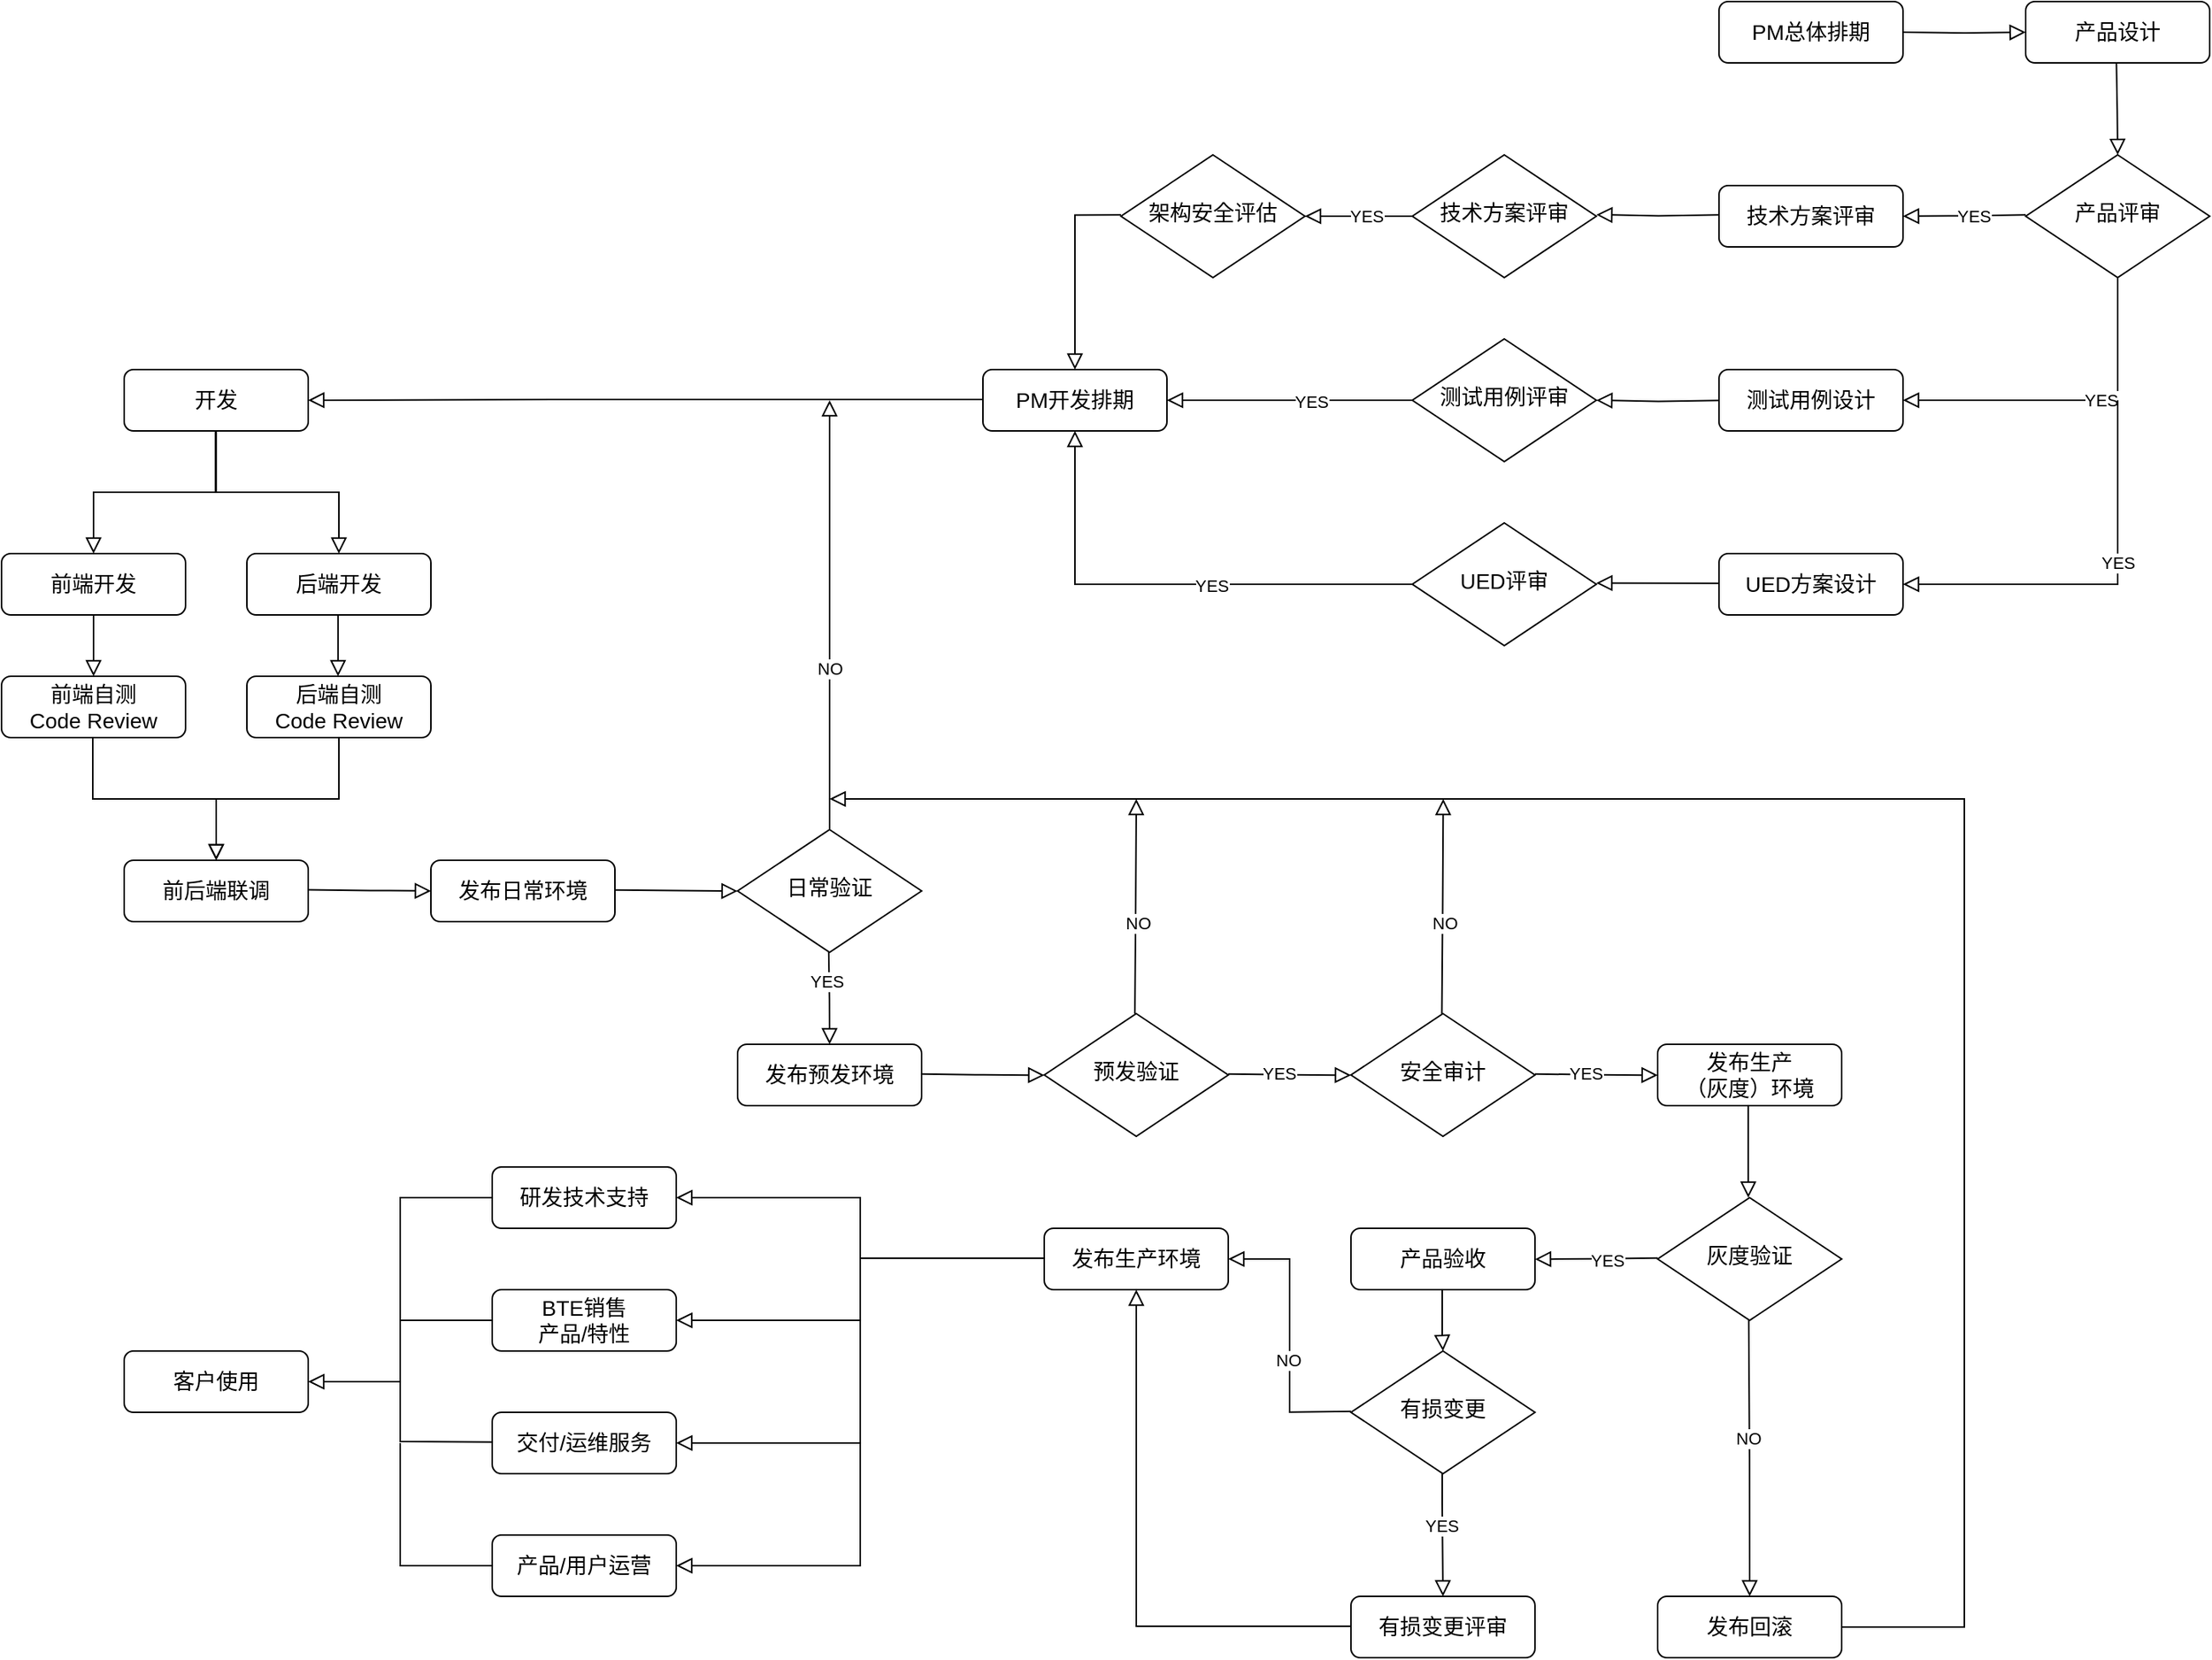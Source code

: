 <mxfile version="24.7.4">
  <diagram id="C5RBs43oDa-KdzZeNtuy" name="Page-1">
    <mxGraphModel dx="940" dy="1894" grid="1" gridSize="10" guides="1" tooltips="1" connect="1" arrows="1" fold="1" page="1" pageScale="1" pageWidth="827" pageHeight="1169" math="0" shadow="0">
      <root>
        <mxCell id="WIyWlLk6GJQsqaUBKTNV-0" />
        <mxCell id="WIyWlLk6GJQsqaUBKTNV-1" parent="WIyWlLk6GJQsqaUBKTNV-0" />
        <mxCell id="WIyWlLk6GJQsqaUBKTNV-2" value="" style="rounded=0;html=1;jettySize=auto;orthogonalLoop=1;fontSize=14;endArrow=block;endFill=0;endSize=8;strokeWidth=1;shadow=0;labelBackgroundColor=none;edgeStyle=orthogonalEdgeStyle;entryX=0.5;entryY=0;entryDx=0;entryDy=0;" parent="WIyWlLk6GJQsqaUBKTNV-1" target="WIyWlLk6GJQsqaUBKTNV-7" edge="1">
          <mxGeometry relative="1" as="geometry">
            <mxPoint x="219.5" y="120" as="sourcePoint" />
            <mxPoint x="219.5" y="360" as="targetPoint" />
            <Array as="points">
              <mxPoint x="220" y="160" />
              <mxPoint x="140" y="160" />
            </Array>
          </mxGeometry>
        </mxCell>
        <mxCell id="WIyWlLk6GJQsqaUBKTNV-3" value="开发" style="rounded=1;whiteSpace=wrap;html=1;fontSize=14;glass=0;strokeWidth=1;shadow=0;" parent="WIyWlLk6GJQsqaUBKTNV-1" vertex="1">
          <mxGeometry x="160" y="80" width="120" height="40" as="geometry" />
        </mxCell>
        <mxCell id="WIyWlLk6GJQsqaUBKTNV-7" value="前端开发" style="rounded=1;whiteSpace=wrap;html=1;fontSize=14;glass=0;strokeWidth=1;shadow=0;" parent="WIyWlLk6GJQsqaUBKTNV-1" vertex="1">
          <mxGeometry x="80" y="200" width="120" height="40" as="geometry" />
        </mxCell>
        <mxCell id="kwudyZQQZOgnckO1dB40-0" value="后端开发" style="rounded=1;whiteSpace=wrap;html=1;fontSize=14;glass=0;strokeWidth=1;shadow=0;" vertex="1" parent="WIyWlLk6GJQsqaUBKTNV-1">
          <mxGeometry x="240" y="200" width="120" height="40" as="geometry" />
        </mxCell>
        <mxCell id="kwudyZQQZOgnckO1dB40-2" value="" style="rounded=0;html=1;jettySize=auto;orthogonalLoop=1;fontSize=14;endArrow=block;endFill=0;endSize=8;strokeWidth=1;shadow=0;labelBackgroundColor=none;edgeStyle=orthogonalEdgeStyle;entryX=0.5;entryY=0;entryDx=0;entryDy=0;exitX=0.5;exitY=1;exitDx=0;exitDy=0;" edge="1" parent="WIyWlLk6GJQsqaUBKTNV-1" source="WIyWlLk6GJQsqaUBKTNV-3">
          <mxGeometry relative="1" as="geometry">
            <mxPoint x="379.5" y="120" as="sourcePoint" />
            <mxPoint x="300" y="200" as="targetPoint" />
            <Array as="points">
              <mxPoint x="220" y="160" />
              <mxPoint x="300" y="160" />
            </Array>
          </mxGeometry>
        </mxCell>
        <mxCell id="kwudyZQQZOgnckO1dB40-3" value="前端自测&lt;div&gt;Code Review&lt;/div&gt;" style="rounded=1;whiteSpace=wrap;html=1;fontSize=14;glass=0;strokeWidth=1;shadow=0;" vertex="1" parent="WIyWlLk6GJQsqaUBKTNV-1">
          <mxGeometry x="80" y="280" width="120" height="40" as="geometry" />
        </mxCell>
        <mxCell id="kwudyZQQZOgnckO1dB40-4" value="后端自测&lt;div&gt;Code Review&lt;/div&gt;" style="rounded=1;whiteSpace=wrap;html=1;fontSize=14;glass=0;strokeWidth=1;shadow=0;" vertex="1" parent="WIyWlLk6GJQsqaUBKTNV-1">
          <mxGeometry x="240" y="280" width="120" height="40" as="geometry" />
        </mxCell>
        <mxCell id="kwudyZQQZOgnckO1dB40-7" value="" style="edgeStyle=orthogonalEdgeStyle;rounded=0;html=1;jettySize=auto;orthogonalLoop=1;fontSize=14;endArrow=block;endFill=0;endSize=8;strokeWidth=1;shadow=0;labelBackgroundColor=none;entryX=0.5;entryY=0;entryDx=0;entryDy=0;" edge="1" parent="WIyWlLk6GJQsqaUBKTNV-1" target="kwudyZQQZOgnckO1dB40-3">
          <mxGeometry y="10" relative="1" as="geometry">
            <mxPoint as="offset" />
            <mxPoint x="140" y="240" as="sourcePoint" />
            <mxPoint x="190" y="240" as="targetPoint" />
            <Array as="points">
              <mxPoint x="140" y="240" />
            </Array>
          </mxGeometry>
        </mxCell>
        <mxCell id="kwudyZQQZOgnckO1dB40-8" value="" style="edgeStyle=orthogonalEdgeStyle;rounded=0;html=1;jettySize=auto;orthogonalLoop=1;fontSize=14;endArrow=block;endFill=0;endSize=8;strokeWidth=1;shadow=0;labelBackgroundColor=none;entryX=0.5;entryY=0;entryDx=0;entryDy=0;" edge="1" parent="WIyWlLk6GJQsqaUBKTNV-1">
          <mxGeometry y="10" relative="1" as="geometry">
            <mxPoint as="offset" />
            <mxPoint x="299.44" y="240" as="sourcePoint" />
            <mxPoint x="299.44" y="280" as="targetPoint" />
            <Array as="points">
              <mxPoint x="299.44" y="240" />
            </Array>
          </mxGeometry>
        </mxCell>
        <mxCell id="kwudyZQQZOgnckO1dB40-9" value="前后端联调" style="rounded=1;whiteSpace=wrap;html=1;fontSize=14;glass=0;strokeWidth=1;shadow=0;" vertex="1" parent="WIyWlLk6GJQsqaUBKTNV-1">
          <mxGeometry x="160" y="400" width="120" height="40" as="geometry" />
        </mxCell>
        <mxCell id="kwudyZQQZOgnckO1dB40-10" value="" style="rounded=0;html=1;jettySize=auto;orthogonalLoop=1;fontSize=14;endArrow=block;endFill=0;endSize=8;strokeWidth=1;shadow=0;labelBackgroundColor=none;edgeStyle=orthogonalEdgeStyle;" edge="1" parent="WIyWlLk6GJQsqaUBKTNV-1">
          <mxGeometry relative="1" as="geometry">
            <mxPoint x="139.5" y="320" as="sourcePoint" />
            <mxPoint x="220" y="400" as="targetPoint" />
            <Array as="points">
              <mxPoint x="140" y="360" />
              <mxPoint x="220" y="360" />
              <mxPoint x="220" y="400" />
            </Array>
          </mxGeometry>
        </mxCell>
        <mxCell id="kwudyZQQZOgnckO1dB40-11" value="" style="rounded=0;html=1;jettySize=auto;orthogonalLoop=1;fontSize=14;endArrow=block;endFill=0;endSize=8;strokeWidth=1;shadow=0;labelBackgroundColor=none;edgeStyle=orthogonalEdgeStyle;entryX=0.5;entryY=0;entryDx=0;entryDy=0;" edge="1" parent="WIyWlLk6GJQsqaUBKTNV-1" target="kwudyZQQZOgnckO1dB40-9">
          <mxGeometry relative="1" as="geometry">
            <mxPoint x="300" y="320" as="sourcePoint" />
            <mxPoint x="380.5" y="400" as="targetPoint" />
            <Array as="points">
              <mxPoint x="300" y="360" />
              <mxPoint x="220" y="360" />
            </Array>
          </mxGeometry>
        </mxCell>
        <mxCell id="kwudyZQQZOgnckO1dB40-12" value="发布日常环境" style="rounded=1;whiteSpace=wrap;html=1;fontSize=14;glass=0;strokeWidth=1;shadow=0;" vertex="1" parent="WIyWlLk6GJQsqaUBKTNV-1">
          <mxGeometry x="360" y="400" width="120" height="40" as="geometry" />
        </mxCell>
        <mxCell id="kwudyZQQZOgnckO1dB40-29" value="" style="edgeStyle=orthogonalEdgeStyle;rounded=0;html=1;jettySize=auto;orthogonalLoop=1;fontSize=14;endArrow=block;endFill=0;endSize=8;strokeWidth=1;shadow=0;labelBackgroundColor=none;entryX=0;entryY=0.5;entryDx=0;entryDy=0;" edge="1" parent="WIyWlLk6GJQsqaUBKTNV-1" target="kwudyZQQZOgnckO1dB40-12">
          <mxGeometry y="10" relative="1" as="geometry">
            <mxPoint as="offset" />
            <mxPoint x="280" y="419.23" as="sourcePoint" />
            <mxPoint x="330" y="419.23" as="targetPoint" />
          </mxGeometry>
        </mxCell>
        <mxCell id="kwudyZQQZOgnckO1dB40-30" value="日常验证" style="rhombus;whiteSpace=wrap;html=1;shadow=0;fontFamily=Helvetica;fontSize=14;align=center;strokeWidth=1;spacing=6;spacingTop=-4;" vertex="1" parent="WIyWlLk6GJQsqaUBKTNV-1">
          <mxGeometry x="560" y="380" width="120" height="80" as="geometry" />
        </mxCell>
        <mxCell id="kwudyZQQZOgnckO1dB40-31" value="" style="edgeStyle=orthogonalEdgeStyle;rounded=0;html=1;jettySize=auto;orthogonalLoop=1;fontSize=14;endArrow=block;endFill=0;endSize=8;strokeWidth=1;shadow=0;labelBackgroundColor=none;entryX=0;entryY=0.5;entryDx=0;entryDy=0;" edge="1" parent="WIyWlLk6GJQsqaUBKTNV-1">
          <mxGeometry y="10" relative="1" as="geometry">
            <mxPoint as="offset" />
            <mxPoint x="480" y="419.34" as="sourcePoint" />
            <mxPoint x="560" y="420.11" as="targetPoint" />
          </mxGeometry>
        </mxCell>
        <mxCell id="kwudyZQQZOgnckO1dB40-32" style="edgeStyle=orthogonalEdgeStyle;rounded=0;orthogonalLoop=1;jettySize=auto;html=1;exitX=0.5;exitY=1;exitDx=0;exitDy=0;" edge="1" parent="WIyWlLk6GJQsqaUBKTNV-1" source="kwudyZQQZOgnckO1dB40-30" target="kwudyZQQZOgnckO1dB40-30">
          <mxGeometry relative="1" as="geometry" />
        </mxCell>
        <mxCell id="kwudyZQQZOgnckO1dB40-33" value="发布预发环境" style="rounded=1;whiteSpace=wrap;html=1;fontSize=14;glass=0;strokeWidth=1;shadow=0;" vertex="1" parent="WIyWlLk6GJQsqaUBKTNV-1">
          <mxGeometry x="560" y="520" width="120" height="40" as="geometry" />
        </mxCell>
        <mxCell id="kwudyZQQZOgnckO1dB40-36" value="" style="edgeStyle=orthogonalEdgeStyle;rounded=0;html=1;jettySize=auto;orthogonalLoop=1;fontSize=14;endArrow=block;endFill=0;endSize=8;strokeWidth=1;shadow=0;labelBackgroundColor=none;entryX=0.5;entryY=0;entryDx=0;entryDy=0;" edge="1" parent="WIyWlLk6GJQsqaUBKTNV-1" target="kwudyZQQZOgnckO1dB40-33">
          <mxGeometry y="10" relative="1" as="geometry">
            <mxPoint as="offset" />
            <mxPoint x="619.44" y="460" as="sourcePoint" />
            <mxPoint x="619.44" y="500" as="targetPoint" />
            <Array as="points" />
          </mxGeometry>
        </mxCell>
        <mxCell id="kwudyZQQZOgnckO1dB40-38" value="YES" style="edgeLabel;html=1;align=center;verticalAlign=middle;resizable=0;points=[];" vertex="1" connectable="0" parent="kwudyZQQZOgnckO1dB40-36">
          <mxGeometry x="-0.38" y="-2" relative="1" as="geometry">
            <mxPoint as="offset" />
          </mxGeometry>
        </mxCell>
        <mxCell id="kwudyZQQZOgnckO1dB40-39" value="预发验证" style="rhombus;whiteSpace=wrap;html=1;shadow=0;fontFamily=Helvetica;fontSize=14;align=center;strokeWidth=1;spacing=6;spacingTop=-4;" vertex="1" parent="WIyWlLk6GJQsqaUBKTNV-1">
          <mxGeometry x="760" y="500" width="120" height="80" as="geometry" />
        </mxCell>
        <mxCell id="kwudyZQQZOgnckO1dB40-40" value="" style="edgeStyle=orthogonalEdgeStyle;rounded=0;html=1;jettySize=auto;orthogonalLoop=1;fontSize=14;endArrow=block;endFill=0;endSize=8;strokeWidth=1;shadow=0;labelBackgroundColor=none;entryX=0;entryY=0.5;entryDx=0;entryDy=0;" edge="1" parent="WIyWlLk6GJQsqaUBKTNV-1">
          <mxGeometry y="10" relative="1" as="geometry">
            <mxPoint as="offset" />
            <mxPoint x="680" y="539.39" as="sourcePoint" />
            <mxPoint x="760" y="540.16" as="targetPoint" />
          </mxGeometry>
        </mxCell>
        <mxCell id="kwudyZQQZOgnckO1dB40-41" value="安全审计" style="rhombus;whiteSpace=wrap;html=1;shadow=0;fontFamily=Helvetica;fontSize=14;align=center;strokeWidth=1;spacing=6;spacingTop=-4;" vertex="1" parent="WIyWlLk6GJQsqaUBKTNV-1">
          <mxGeometry x="960" y="500" width="120" height="80" as="geometry" />
        </mxCell>
        <mxCell id="kwudyZQQZOgnckO1dB40-42" value="" style="edgeStyle=orthogonalEdgeStyle;rounded=0;html=1;jettySize=auto;orthogonalLoop=1;fontSize=14;endArrow=block;endFill=0;endSize=8;strokeWidth=1;shadow=0;labelBackgroundColor=none;entryX=0;entryY=0.5;entryDx=0;entryDy=0;" edge="1" parent="WIyWlLk6GJQsqaUBKTNV-1">
          <mxGeometry y="10" relative="1" as="geometry">
            <mxPoint as="offset" />
            <mxPoint x="880" y="539.39" as="sourcePoint" />
            <mxPoint x="960" y="540.16" as="targetPoint" />
          </mxGeometry>
        </mxCell>
        <mxCell id="kwudyZQQZOgnckO1dB40-43" value="YES" style="edgeLabel;html=1;align=center;verticalAlign=middle;resizable=0;points=[];" vertex="1" connectable="0" parent="kwudyZQQZOgnckO1dB40-42">
          <mxGeometry x="-0.178" y="1" relative="1" as="geometry">
            <mxPoint as="offset" />
          </mxGeometry>
        </mxCell>
        <mxCell id="kwudyZQQZOgnckO1dB40-44" value="发布生产&lt;div&gt;（灰度）环境&lt;/div&gt;" style="rounded=1;whiteSpace=wrap;html=1;fontSize=14;glass=0;strokeWidth=1;shadow=0;" vertex="1" parent="WIyWlLk6GJQsqaUBKTNV-1">
          <mxGeometry x="1160" y="520" width="120" height="40" as="geometry" />
        </mxCell>
        <mxCell id="kwudyZQQZOgnckO1dB40-45" value="" style="edgeStyle=orthogonalEdgeStyle;rounded=0;html=1;jettySize=auto;orthogonalLoop=1;fontSize=14;endArrow=block;endFill=0;endSize=8;strokeWidth=1;shadow=0;labelBackgroundColor=none;entryX=0;entryY=0.5;entryDx=0;entryDy=0;" edge="1" parent="WIyWlLk6GJQsqaUBKTNV-1">
          <mxGeometry y="10" relative="1" as="geometry">
            <mxPoint as="offset" />
            <mxPoint x="1080" y="539.36" as="sourcePoint" />
            <mxPoint x="1160" y="540.13" as="targetPoint" />
          </mxGeometry>
        </mxCell>
        <mxCell id="kwudyZQQZOgnckO1dB40-46" value="YES" style="edgeLabel;html=1;align=center;verticalAlign=middle;resizable=0;points=[];" vertex="1" connectable="0" parent="kwudyZQQZOgnckO1dB40-45">
          <mxGeometry x="-0.178" y="1" relative="1" as="geometry">
            <mxPoint as="offset" />
          </mxGeometry>
        </mxCell>
        <mxCell id="kwudyZQQZOgnckO1dB40-47" value="灰度验证" style="rhombus;whiteSpace=wrap;html=1;shadow=0;fontFamily=Helvetica;fontSize=14;align=center;strokeWidth=1;spacing=6;spacingTop=-4;" vertex="1" parent="WIyWlLk6GJQsqaUBKTNV-1">
          <mxGeometry x="1160" y="620" width="120" height="80" as="geometry" />
        </mxCell>
        <mxCell id="kwudyZQQZOgnckO1dB40-48" value="" style="edgeStyle=orthogonalEdgeStyle;rounded=0;html=1;jettySize=auto;orthogonalLoop=1;fontSize=14;endArrow=block;endFill=0;endSize=8;strokeWidth=1;shadow=0;labelBackgroundColor=none;entryX=0.5;entryY=0;entryDx=0;entryDy=0;" edge="1" parent="WIyWlLk6GJQsqaUBKTNV-1" target="kwudyZQQZOgnckO1dB40-47">
          <mxGeometry y="10" relative="1" as="geometry">
            <mxPoint as="offset" />
            <mxPoint x="1219.09" y="560" as="sourcePoint" />
            <mxPoint x="1219" y="600" as="targetPoint" />
            <Array as="points">
              <mxPoint x="1219" y="620" />
            </Array>
          </mxGeometry>
        </mxCell>
        <mxCell id="kwudyZQQZOgnckO1dB40-49" value="" style="edgeStyle=orthogonalEdgeStyle;rounded=0;html=1;jettySize=auto;orthogonalLoop=1;fontSize=14;endArrow=block;endFill=0;endSize=8;strokeWidth=1;shadow=0;labelBackgroundColor=none;" edge="1" parent="WIyWlLk6GJQsqaUBKTNV-1">
          <mxGeometry y="10" relative="1" as="geometry">
            <mxPoint as="offset" />
            <mxPoint x="1160" y="659.38" as="sourcePoint" />
            <mxPoint x="1080" y="660.14" as="targetPoint" />
          </mxGeometry>
        </mxCell>
        <mxCell id="kwudyZQQZOgnckO1dB40-50" value="YES" style="edgeLabel;html=1;align=center;verticalAlign=middle;resizable=0;points=[];" vertex="1" connectable="0" parent="kwudyZQQZOgnckO1dB40-49">
          <mxGeometry x="-0.178" y="1" relative="1" as="geometry">
            <mxPoint as="offset" />
          </mxGeometry>
        </mxCell>
        <mxCell id="kwudyZQQZOgnckO1dB40-51" value="产品验收" style="rounded=1;whiteSpace=wrap;html=1;fontSize=14;glass=0;strokeWidth=1;shadow=0;" vertex="1" parent="WIyWlLk6GJQsqaUBKTNV-1">
          <mxGeometry x="960" y="640" width="120" height="40" as="geometry" />
        </mxCell>
        <mxCell id="kwudyZQQZOgnckO1dB40-52" value="有损变更" style="rhombus;whiteSpace=wrap;html=1;shadow=0;fontFamily=Helvetica;fontSize=14;align=center;strokeWidth=1;spacing=6;spacingTop=-4;" vertex="1" parent="WIyWlLk6GJQsqaUBKTNV-1">
          <mxGeometry x="960" y="720" width="120" height="80" as="geometry" />
        </mxCell>
        <mxCell id="kwudyZQQZOgnckO1dB40-53" value="" style="edgeStyle=orthogonalEdgeStyle;rounded=0;html=1;jettySize=auto;orthogonalLoop=1;fontSize=14;endArrow=block;endFill=0;endSize=8;strokeWidth=1;shadow=0;labelBackgroundColor=none;" edge="1" parent="WIyWlLk6GJQsqaUBKTNV-1">
          <mxGeometry y="10" relative="1" as="geometry">
            <mxPoint as="offset" />
            <mxPoint x="1019.52" y="680" as="sourcePoint" />
            <mxPoint x="1020" y="720" as="targetPoint" />
            <Array as="points">
              <mxPoint x="1019.43" y="710" />
            </Array>
          </mxGeometry>
        </mxCell>
        <mxCell id="kwudyZQQZOgnckO1dB40-54" value="" style="edgeStyle=orthogonalEdgeStyle;rounded=0;html=1;jettySize=auto;orthogonalLoop=1;fontSize=14;endArrow=block;endFill=0;endSize=8;strokeWidth=1;shadow=0;labelBackgroundColor=none;" edge="1" parent="WIyWlLk6GJQsqaUBKTNV-1">
          <mxGeometry y="10" relative="1" as="geometry">
            <mxPoint as="offset" />
            <mxPoint x="1019.52" y="800" as="sourcePoint" />
            <mxPoint x="1020" y="880" as="targetPoint" />
            <Array as="points">
              <mxPoint x="1020" y="820" />
            </Array>
          </mxGeometry>
        </mxCell>
        <mxCell id="kwudyZQQZOgnckO1dB40-55" value="YES" style="edgeLabel;html=1;align=center;verticalAlign=middle;resizable=0;points=[];" vertex="1" connectable="0" parent="kwudyZQQZOgnckO1dB40-54">
          <mxGeometry x="-0.152" y="-1" relative="1" as="geometry">
            <mxPoint as="offset" />
          </mxGeometry>
        </mxCell>
        <mxCell id="kwudyZQQZOgnckO1dB40-56" value="有损变更评审" style="rounded=1;whiteSpace=wrap;html=1;fontSize=14;glass=0;strokeWidth=1;shadow=0;" vertex="1" parent="WIyWlLk6GJQsqaUBKTNV-1">
          <mxGeometry x="960" y="880" width="120" height="40" as="geometry" />
        </mxCell>
        <mxCell id="kwudyZQQZOgnckO1dB40-57" value="发布生产环境" style="rounded=1;whiteSpace=wrap;html=1;fontSize=14;glass=0;strokeWidth=1;shadow=0;" vertex="1" parent="WIyWlLk6GJQsqaUBKTNV-1">
          <mxGeometry x="760" y="640" width="120" height="40" as="geometry" />
        </mxCell>
        <mxCell id="kwudyZQQZOgnckO1dB40-58" value="" style="edgeStyle=orthogonalEdgeStyle;rounded=0;html=1;jettySize=auto;orthogonalLoop=1;fontSize=14;endArrow=block;endFill=0;endSize=8;strokeWidth=1;shadow=0;labelBackgroundColor=none;entryX=1;entryY=0.5;entryDx=0;entryDy=0;" edge="1" parent="WIyWlLk6GJQsqaUBKTNV-1" target="kwudyZQQZOgnckO1dB40-57">
          <mxGeometry y="10" relative="1" as="geometry">
            <mxPoint as="offset" />
            <mxPoint x="960" y="759.4" as="sourcePoint" />
            <mxPoint x="880" y="760.16" as="targetPoint" />
          </mxGeometry>
        </mxCell>
        <mxCell id="kwudyZQQZOgnckO1dB40-59" value="NO" style="edgeLabel;html=1;align=center;verticalAlign=middle;resizable=0;points=[];" vertex="1" connectable="0" parent="kwudyZQQZOgnckO1dB40-58">
          <mxGeometry x="-0.178" y="1" relative="1" as="geometry">
            <mxPoint as="offset" />
          </mxGeometry>
        </mxCell>
        <mxCell id="kwudyZQQZOgnckO1dB40-61" value="" style="edgeStyle=orthogonalEdgeStyle;rounded=0;html=1;jettySize=auto;orthogonalLoop=1;fontSize=14;endArrow=block;endFill=0;endSize=8;strokeWidth=1;shadow=0;labelBackgroundColor=none;entryX=0.5;entryY=1;entryDx=0;entryDy=0;" edge="1" parent="WIyWlLk6GJQsqaUBKTNV-1" target="kwudyZQQZOgnckO1dB40-57">
          <mxGeometry y="10" relative="1" as="geometry">
            <mxPoint as="offset" />
            <mxPoint x="960" y="899.52" as="sourcePoint" />
            <mxPoint x="910" y="899.52" as="targetPoint" />
            <Array as="points">
              <mxPoint x="820" y="900" />
            </Array>
          </mxGeometry>
        </mxCell>
        <mxCell id="kwudyZQQZOgnckO1dB40-63" value="研发技术支持" style="rounded=1;whiteSpace=wrap;html=1;fontSize=14;glass=0;strokeWidth=1;shadow=0;" vertex="1" parent="WIyWlLk6GJQsqaUBKTNV-1">
          <mxGeometry x="400" y="600" width="120" height="40" as="geometry" />
        </mxCell>
        <mxCell id="kwudyZQQZOgnckO1dB40-64" value="BTE销售&lt;div&gt;产品/特性&lt;/div&gt;" style="rounded=1;whiteSpace=wrap;html=1;fontSize=14;glass=0;strokeWidth=1;shadow=0;" vertex="1" parent="WIyWlLk6GJQsqaUBKTNV-1">
          <mxGeometry x="400" y="680" width="120" height="40" as="geometry" />
        </mxCell>
        <mxCell id="kwudyZQQZOgnckO1dB40-65" value="交付/运维服务" style="rounded=1;whiteSpace=wrap;html=1;fontSize=14;glass=0;strokeWidth=1;shadow=0;" vertex="1" parent="WIyWlLk6GJQsqaUBKTNV-1">
          <mxGeometry x="400" y="760" width="120" height="40" as="geometry" />
        </mxCell>
        <mxCell id="kwudyZQQZOgnckO1dB40-66" value="产品/用户运营" style="rounded=1;whiteSpace=wrap;html=1;fontSize=14;glass=0;strokeWidth=1;shadow=0;" vertex="1" parent="WIyWlLk6GJQsqaUBKTNV-1">
          <mxGeometry x="400" y="840" width="120" height="40" as="geometry" />
        </mxCell>
        <mxCell id="kwudyZQQZOgnckO1dB40-67" value="" style="edgeStyle=orthogonalEdgeStyle;rounded=0;html=1;jettySize=auto;orthogonalLoop=1;fontSize=14;endArrow=block;endFill=0;endSize=8;strokeWidth=1;shadow=0;labelBackgroundColor=none;entryX=1;entryY=0.5;entryDx=0;entryDy=0;" edge="1" parent="WIyWlLk6GJQsqaUBKTNV-1" target="kwudyZQQZOgnckO1dB40-63">
          <mxGeometry y="10" relative="1" as="geometry">
            <mxPoint as="offset" />
            <mxPoint x="760" y="659.52" as="sourcePoint" />
            <mxPoint x="620" y="440" as="targetPoint" />
            <Array as="points">
              <mxPoint x="640" y="660" />
              <mxPoint x="640" y="620" />
            </Array>
          </mxGeometry>
        </mxCell>
        <mxCell id="kwudyZQQZOgnckO1dB40-68" value="" style="edgeStyle=orthogonalEdgeStyle;rounded=0;html=1;jettySize=auto;orthogonalLoop=1;fontSize=14;endArrow=block;endFill=0;endSize=8;strokeWidth=1;shadow=0;labelBackgroundColor=none;" edge="1" parent="WIyWlLk6GJQsqaUBKTNV-1">
          <mxGeometry y="10" relative="1" as="geometry">
            <mxPoint as="offset" />
            <mxPoint x="640" y="660" as="sourcePoint" />
            <mxPoint x="520" y="700" as="targetPoint" />
            <Array as="points">
              <mxPoint x="640" y="660" />
              <mxPoint x="640" y="700" />
            </Array>
          </mxGeometry>
        </mxCell>
        <mxCell id="kwudyZQQZOgnckO1dB40-71" value="" style="edgeStyle=orthogonalEdgeStyle;rounded=0;html=1;jettySize=auto;orthogonalLoop=1;fontSize=14;endArrow=block;endFill=0;endSize=8;strokeWidth=1;shadow=0;labelBackgroundColor=none;" edge="1" parent="WIyWlLk6GJQsqaUBKTNV-1">
          <mxGeometry y="10" relative="1" as="geometry">
            <mxPoint as="offset" />
            <mxPoint x="640" y="700" as="sourcePoint" />
            <mxPoint x="520" y="780" as="targetPoint" />
            <Array as="points">
              <mxPoint x="640" y="700" />
              <mxPoint x="640" y="780" />
            </Array>
          </mxGeometry>
        </mxCell>
        <mxCell id="kwudyZQQZOgnckO1dB40-72" value="" style="edgeStyle=orthogonalEdgeStyle;rounded=0;html=1;jettySize=auto;orthogonalLoop=1;fontSize=14;endArrow=block;endFill=0;endSize=8;strokeWidth=1;shadow=0;labelBackgroundColor=none;" edge="1" parent="WIyWlLk6GJQsqaUBKTNV-1">
          <mxGeometry y="10" relative="1" as="geometry">
            <mxPoint as="offset" />
            <mxPoint x="640" y="780" as="sourcePoint" />
            <mxPoint x="520" y="860" as="targetPoint" />
            <Array as="points">
              <mxPoint x="640" y="780" />
              <mxPoint x="640" y="860" />
            </Array>
          </mxGeometry>
        </mxCell>
        <mxCell id="kwudyZQQZOgnckO1dB40-73" value="客户使用" style="rounded=1;whiteSpace=wrap;html=1;fontSize=14;glass=0;strokeWidth=1;shadow=0;" vertex="1" parent="WIyWlLk6GJQsqaUBKTNV-1">
          <mxGeometry x="160" y="720" width="120" height="40" as="geometry" />
        </mxCell>
        <mxCell id="kwudyZQQZOgnckO1dB40-75" value="" style="edgeStyle=orthogonalEdgeStyle;rounded=0;html=1;jettySize=auto;orthogonalLoop=1;fontSize=14;endArrow=block;endFill=0;endSize=8;strokeWidth=1;shadow=0;labelBackgroundColor=none;entryX=1;entryY=0.5;entryDx=0;entryDy=0;" edge="1" parent="WIyWlLk6GJQsqaUBKTNV-1" target="kwudyZQQZOgnckO1dB40-73">
          <mxGeometry y="10" relative="1" as="geometry">
            <mxPoint as="offset" />
            <mxPoint x="400" y="619.99" as="sourcePoint" />
            <mxPoint x="330" y="740" as="targetPoint" />
            <Array as="points">
              <mxPoint x="340" y="620" />
              <mxPoint x="340" y="740" />
            </Array>
          </mxGeometry>
        </mxCell>
        <mxCell id="kwudyZQQZOgnckO1dB40-76" value="" style="endArrow=none;html=1;rounded=0;exitX=0;exitY=0.5;exitDx=0;exitDy=0;" edge="1" parent="WIyWlLk6GJQsqaUBKTNV-1" source="kwudyZQQZOgnckO1dB40-64">
          <mxGeometry width="50" height="50" relative="1" as="geometry">
            <mxPoint x="410" y="820" as="sourcePoint" />
            <mxPoint x="340" y="700" as="targetPoint" />
          </mxGeometry>
        </mxCell>
        <mxCell id="kwudyZQQZOgnckO1dB40-77" value="" style="endArrow=none;html=1;rounded=0;exitX=0;exitY=0.5;exitDx=0;exitDy=0;" edge="1" parent="WIyWlLk6GJQsqaUBKTNV-1">
          <mxGeometry width="50" height="50" relative="1" as="geometry">
            <mxPoint x="400" y="779.38" as="sourcePoint" />
            <mxPoint x="340" y="740" as="targetPoint" />
            <Array as="points">
              <mxPoint x="340" y="779" />
            </Array>
          </mxGeometry>
        </mxCell>
        <mxCell id="kwudyZQQZOgnckO1dB40-78" value="" style="endArrow=none;html=1;rounded=0;exitX=0;exitY=0.5;exitDx=0;exitDy=0;" edge="1" parent="WIyWlLk6GJQsqaUBKTNV-1" source="kwudyZQQZOgnckO1dB40-66">
          <mxGeometry width="50" height="50" relative="1" as="geometry">
            <mxPoint x="400" y="819.38" as="sourcePoint" />
            <mxPoint x="340" y="780" as="targetPoint" />
            <Array as="points">
              <mxPoint x="340" y="860" />
              <mxPoint x="340" y="840" />
              <mxPoint x="340" y="819" />
            </Array>
          </mxGeometry>
        </mxCell>
        <mxCell id="kwudyZQQZOgnckO1dB40-79" value="发布回滚" style="rounded=1;whiteSpace=wrap;html=1;fontSize=14;glass=0;strokeWidth=1;shadow=0;" vertex="1" parent="WIyWlLk6GJQsqaUBKTNV-1">
          <mxGeometry x="1160" y="880" width="120" height="40" as="geometry" />
        </mxCell>
        <mxCell id="kwudyZQQZOgnckO1dB40-80" value="" style="edgeStyle=orthogonalEdgeStyle;rounded=0;html=1;jettySize=auto;orthogonalLoop=1;fontSize=14;endArrow=block;endFill=0;endSize=8;strokeWidth=1;shadow=0;labelBackgroundColor=none;entryX=0.5;entryY=0;entryDx=0;entryDy=0;" edge="1" parent="WIyWlLk6GJQsqaUBKTNV-1" target="kwudyZQQZOgnckO1dB40-79">
          <mxGeometry y="10" relative="1" as="geometry">
            <mxPoint as="offset" />
            <mxPoint x="1219.4" y="700" as="sourcePoint" />
            <mxPoint x="1219.88" y="780" as="targetPoint" />
            <Array as="points" />
          </mxGeometry>
        </mxCell>
        <mxCell id="kwudyZQQZOgnckO1dB40-81" value="NO" style="edgeLabel;html=1;align=center;verticalAlign=middle;resizable=0;points=[];" vertex="1" connectable="0" parent="kwudyZQQZOgnckO1dB40-80">
          <mxGeometry x="-0.152" y="-1" relative="1" as="geometry">
            <mxPoint as="offset" />
          </mxGeometry>
        </mxCell>
        <mxCell id="kwudyZQQZOgnckO1dB40-82" value="PM开发排期" style="rounded=1;whiteSpace=wrap;html=1;fontSize=14;glass=0;strokeWidth=1;shadow=0;" vertex="1" parent="WIyWlLk6GJQsqaUBKTNV-1">
          <mxGeometry x="720" y="80" width="120" height="40" as="geometry" />
        </mxCell>
        <mxCell id="kwudyZQQZOgnckO1dB40-83" value="" style="edgeStyle=orthogonalEdgeStyle;rounded=0;html=1;jettySize=auto;orthogonalLoop=1;fontSize=14;endArrow=block;endFill=0;endSize=8;strokeWidth=1;shadow=0;labelBackgroundColor=none;entryX=1;entryY=0.5;entryDx=0;entryDy=0;" edge="1" parent="WIyWlLk6GJQsqaUBKTNV-1" target="WIyWlLk6GJQsqaUBKTNV-3">
          <mxGeometry y="10" relative="1" as="geometry">
            <mxPoint as="offset" />
            <mxPoint x="720" y="99.52" as="sourcePoint" />
            <mxPoint x="480" y="60" as="targetPoint" />
            <Array as="points">
              <mxPoint x="440" y="100" />
              <mxPoint x="440" y="100" />
            </Array>
          </mxGeometry>
        </mxCell>
        <mxCell id="kwudyZQQZOgnckO1dB40-84" value="" style="edgeStyle=orthogonalEdgeStyle;rounded=0;html=1;jettySize=auto;orthogonalLoop=1;fontSize=14;endArrow=block;endFill=0;endSize=8;strokeWidth=1;shadow=0;labelBackgroundColor=none;" edge="1" parent="WIyWlLk6GJQsqaUBKTNV-1">
          <mxGeometry y="10" relative="1" as="geometry">
            <mxPoint as="offset" />
            <mxPoint x="620" y="380" as="sourcePoint" />
            <mxPoint x="620" y="100" as="targetPoint" />
          </mxGeometry>
        </mxCell>
        <mxCell id="kwudyZQQZOgnckO1dB40-85" value="NO" style="edgeLabel;html=1;align=center;verticalAlign=middle;resizable=0;points=[];" vertex="1" connectable="0" parent="kwudyZQQZOgnckO1dB40-84">
          <mxGeometry x="-0.244" relative="1" as="geometry">
            <mxPoint y="1" as="offset" />
          </mxGeometry>
        </mxCell>
        <mxCell id="kwudyZQQZOgnckO1dB40-87" value="" style="edgeStyle=orthogonalEdgeStyle;rounded=0;html=1;jettySize=auto;orthogonalLoop=1;fontSize=14;endArrow=block;endFill=0;endSize=8;strokeWidth=1;shadow=0;labelBackgroundColor=none;" edge="1" parent="WIyWlLk6GJQsqaUBKTNV-1">
          <mxGeometry y="10" relative="1" as="geometry">
            <mxPoint as="offset" />
            <mxPoint x="1280" y="900" as="sourcePoint" />
            <mxPoint x="620" y="360" as="targetPoint" />
            <Array as="points">
              <mxPoint x="1360" y="900" />
              <mxPoint x="1360" y="360" />
              <mxPoint x="1090" y="360" />
            </Array>
          </mxGeometry>
        </mxCell>
        <mxCell id="kwudyZQQZOgnckO1dB40-89" value="" style="edgeStyle=orthogonalEdgeStyle;rounded=0;html=1;jettySize=auto;orthogonalLoop=1;fontSize=14;endArrow=block;endFill=0;endSize=8;strokeWidth=1;shadow=0;labelBackgroundColor=none;" edge="1" parent="WIyWlLk6GJQsqaUBKTNV-1">
          <mxGeometry y="10" relative="1" as="geometry">
            <mxPoint as="offset" />
            <mxPoint x="819.09" y="500" as="sourcePoint" />
            <mxPoint x="820" y="360" as="targetPoint" />
            <Array as="points" />
          </mxGeometry>
        </mxCell>
        <mxCell id="kwudyZQQZOgnckO1dB40-90" value="NO" style="edgeLabel;html=1;align=center;verticalAlign=middle;resizable=0;points=[];" vertex="1" connectable="0" parent="kwudyZQQZOgnckO1dB40-89">
          <mxGeometry x="-0.152" y="-1" relative="1" as="geometry">
            <mxPoint as="offset" />
          </mxGeometry>
        </mxCell>
        <mxCell id="kwudyZQQZOgnckO1dB40-91" value="" style="edgeStyle=orthogonalEdgeStyle;rounded=0;html=1;jettySize=auto;orthogonalLoop=1;fontSize=14;endArrow=block;endFill=0;endSize=8;strokeWidth=1;shadow=0;labelBackgroundColor=none;" edge="1" parent="WIyWlLk6GJQsqaUBKTNV-1">
          <mxGeometry y="10" relative="1" as="geometry">
            <mxPoint as="offset" />
            <mxPoint x="1019.27" y="500" as="sourcePoint" />
            <mxPoint x="1020.18" y="360" as="targetPoint" />
            <Array as="points" />
          </mxGeometry>
        </mxCell>
        <mxCell id="kwudyZQQZOgnckO1dB40-92" value="NO" style="edgeLabel;html=1;align=center;verticalAlign=middle;resizable=0;points=[];" vertex="1" connectable="0" parent="kwudyZQQZOgnckO1dB40-91">
          <mxGeometry x="-0.152" y="-1" relative="1" as="geometry">
            <mxPoint as="offset" />
          </mxGeometry>
        </mxCell>
        <mxCell id="kwudyZQQZOgnckO1dB40-95" value="测试用例评审" style="rhombus;whiteSpace=wrap;html=1;shadow=0;fontFamily=Helvetica;fontSize=14;align=center;strokeWidth=1;spacing=6;spacingTop=-4;" vertex="1" parent="WIyWlLk6GJQsqaUBKTNV-1">
          <mxGeometry x="1000" y="60" width="120" height="80" as="geometry" />
        </mxCell>
        <mxCell id="kwudyZQQZOgnckO1dB40-96" value="UED评审" style="rhombus;whiteSpace=wrap;html=1;shadow=0;fontFamily=Helvetica;fontSize=14;align=center;strokeWidth=1;spacing=6;spacingTop=-4;" vertex="1" parent="WIyWlLk6GJQsqaUBKTNV-1">
          <mxGeometry x="1000" y="180" width="120" height="80" as="geometry" />
        </mxCell>
        <mxCell id="kwudyZQQZOgnckO1dB40-97" value="技术方案评审" style="rhombus;whiteSpace=wrap;html=1;shadow=0;fontFamily=Helvetica;fontSize=14;align=center;strokeWidth=1;spacing=6;spacingTop=-4;" vertex="1" parent="WIyWlLk6GJQsqaUBKTNV-1">
          <mxGeometry x="1000" y="-60" width="120" height="80" as="geometry" />
        </mxCell>
        <mxCell id="kwudyZQQZOgnckO1dB40-98" value="" style="edgeStyle=orthogonalEdgeStyle;rounded=0;html=1;jettySize=auto;orthogonalLoop=1;fontSize=14;endArrow=block;endFill=0;endSize=8;strokeWidth=1;shadow=0;labelBackgroundColor=none;entryX=1;entryY=0.5;entryDx=0;entryDy=0;exitX=0;exitY=0.5;exitDx=0;exitDy=0;" edge="1" parent="WIyWlLk6GJQsqaUBKTNV-1" source="kwudyZQQZOgnckO1dB40-95" target="kwudyZQQZOgnckO1dB40-82">
          <mxGeometry y="10" relative="1" as="geometry">
            <mxPoint as="offset" />
            <mxPoint x="960" y="99.09" as="sourcePoint" />
            <mxPoint x="880" y="99.85" as="targetPoint" />
          </mxGeometry>
        </mxCell>
        <mxCell id="kwudyZQQZOgnckO1dB40-99" value="YES" style="edgeLabel;html=1;align=center;verticalAlign=middle;resizable=0;points=[];" vertex="1" connectable="0" parent="kwudyZQQZOgnckO1dB40-98">
          <mxGeometry x="-0.178" y="1" relative="1" as="geometry">
            <mxPoint as="offset" />
          </mxGeometry>
        </mxCell>
        <mxCell id="kwudyZQQZOgnckO1dB40-100" value="" style="edgeStyle=orthogonalEdgeStyle;rounded=0;html=1;jettySize=auto;orthogonalLoop=1;fontSize=14;endArrow=block;endFill=0;endSize=8;strokeWidth=1;shadow=0;labelBackgroundColor=none;entryX=0.5;entryY=1;entryDx=0;entryDy=0;exitX=0;exitY=0.5;exitDx=0;exitDy=0;" edge="1" parent="WIyWlLk6GJQsqaUBKTNV-1" source="kwudyZQQZOgnckO1dB40-96" target="kwudyZQQZOgnckO1dB40-82">
          <mxGeometry y="10" relative="1" as="geometry">
            <mxPoint as="offset" />
            <mxPoint x="960" y="219.09" as="sourcePoint" />
            <mxPoint x="840" y="220" as="targetPoint" />
          </mxGeometry>
        </mxCell>
        <mxCell id="kwudyZQQZOgnckO1dB40-101" value="YES" style="edgeLabel;html=1;align=center;verticalAlign=middle;resizable=0;points=[];" vertex="1" connectable="0" parent="kwudyZQQZOgnckO1dB40-100">
          <mxGeometry x="-0.178" y="1" relative="1" as="geometry">
            <mxPoint as="offset" />
          </mxGeometry>
        </mxCell>
        <mxCell id="kwudyZQQZOgnckO1dB40-102" value="架构安全评估" style="rhombus;whiteSpace=wrap;html=1;shadow=0;fontFamily=Helvetica;fontSize=14;align=center;strokeWidth=1;spacing=6;spacingTop=-4;" vertex="1" parent="WIyWlLk6GJQsqaUBKTNV-1">
          <mxGeometry x="810" y="-60" width="120" height="80" as="geometry" />
        </mxCell>
        <mxCell id="kwudyZQQZOgnckO1dB40-103" value="" style="edgeStyle=orthogonalEdgeStyle;rounded=0;html=1;jettySize=auto;orthogonalLoop=1;fontSize=14;endArrow=block;endFill=0;endSize=8;strokeWidth=1;shadow=0;labelBackgroundColor=none;exitX=0;exitY=0.5;exitDx=0;exitDy=0;" edge="1" parent="WIyWlLk6GJQsqaUBKTNV-1" source="kwudyZQQZOgnckO1dB40-97">
          <mxGeometry y="10" relative="1" as="geometry">
            <mxPoint as="offset" />
            <mxPoint x="960" y="-20.91" as="sourcePoint" />
            <mxPoint x="930" y="-20" as="targetPoint" />
          </mxGeometry>
        </mxCell>
        <mxCell id="kwudyZQQZOgnckO1dB40-104" value="YES" style="edgeLabel;html=1;align=center;verticalAlign=middle;resizable=0;points=[];" vertex="1" connectable="0" parent="kwudyZQQZOgnckO1dB40-103">
          <mxGeometry x="-0.178" y="1" relative="1" as="geometry">
            <mxPoint x="-1" y="-1" as="offset" />
          </mxGeometry>
        </mxCell>
        <mxCell id="kwudyZQQZOgnckO1dB40-105" value="" style="edgeStyle=orthogonalEdgeStyle;rounded=0;html=1;jettySize=auto;orthogonalLoop=1;fontSize=14;endArrow=block;endFill=0;endSize=8;strokeWidth=1;shadow=0;labelBackgroundColor=none;entryX=0.5;entryY=0;entryDx=0;entryDy=0;exitX=0;exitY=0.5;exitDx=0;exitDy=0;" edge="1" parent="WIyWlLk6GJQsqaUBKTNV-1" target="kwudyZQQZOgnckO1dB40-82">
          <mxGeometry y="10" relative="1" as="geometry">
            <mxPoint as="offset" />
            <mxPoint x="810" y="-20.83" as="sourcePoint" />
            <mxPoint x="650" y="-20.83" as="targetPoint" />
            <Array as="points">
              <mxPoint x="780" y="-21" />
            </Array>
          </mxGeometry>
        </mxCell>
        <mxCell id="kwudyZQQZOgnckO1dB40-107" value="技术方案评审" style="rounded=1;whiteSpace=wrap;html=1;fontSize=14;glass=0;strokeWidth=1;shadow=0;" vertex="1" parent="WIyWlLk6GJQsqaUBKTNV-1">
          <mxGeometry x="1200" y="-40" width="120" height="40" as="geometry" />
        </mxCell>
        <mxCell id="kwudyZQQZOgnckO1dB40-108" value="测试用例设计" style="rounded=1;whiteSpace=wrap;html=1;fontSize=14;glass=0;strokeWidth=1;shadow=0;" vertex="1" parent="WIyWlLk6GJQsqaUBKTNV-1">
          <mxGeometry x="1200" y="80" width="120" height="40" as="geometry" />
        </mxCell>
        <mxCell id="kwudyZQQZOgnckO1dB40-109" value="UED方案设计" style="rounded=1;whiteSpace=wrap;html=1;fontSize=14;glass=0;strokeWidth=1;shadow=0;" vertex="1" parent="WIyWlLk6GJQsqaUBKTNV-1">
          <mxGeometry x="1200" y="200" width="120" height="40" as="geometry" />
        </mxCell>
        <mxCell id="kwudyZQQZOgnckO1dB40-110" value="" style="edgeStyle=orthogonalEdgeStyle;rounded=0;html=1;jettySize=auto;orthogonalLoop=1;fontSize=14;endArrow=block;endFill=0;endSize=8;strokeWidth=1;shadow=0;labelBackgroundColor=none;exitX=0;exitY=0.5;exitDx=0;exitDy=0;" edge="1" parent="WIyWlLk6GJQsqaUBKTNV-1">
          <mxGeometry y="10" relative="1" as="geometry">
            <mxPoint as="offset" />
            <mxPoint x="1200" y="-20.83" as="sourcePoint" />
            <mxPoint x="1120" y="-21" as="targetPoint" />
          </mxGeometry>
        </mxCell>
        <mxCell id="kwudyZQQZOgnckO1dB40-112" value="" style="edgeStyle=orthogonalEdgeStyle;rounded=0;html=1;jettySize=auto;orthogonalLoop=1;fontSize=14;endArrow=block;endFill=0;endSize=8;strokeWidth=1;shadow=0;labelBackgroundColor=none;exitX=0;exitY=0.5;exitDx=0;exitDy=0;" edge="1" parent="WIyWlLk6GJQsqaUBKTNV-1">
          <mxGeometry y="10" relative="1" as="geometry">
            <mxPoint as="offset" />
            <mxPoint x="1200" y="100.17" as="sourcePoint" />
            <mxPoint x="1120" y="100" as="targetPoint" />
          </mxGeometry>
        </mxCell>
        <mxCell id="kwudyZQQZOgnckO1dB40-113" value="" style="edgeStyle=orthogonalEdgeStyle;rounded=0;html=1;jettySize=auto;orthogonalLoop=1;fontSize=14;endArrow=block;endFill=0;endSize=8;strokeWidth=1;shadow=0;labelBackgroundColor=none;exitX=0;exitY=0.5;exitDx=0;exitDy=0;" edge="1" parent="WIyWlLk6GJQsqaUBKTNV-1">
          <mxGeometry y="10" relative="1" as="geometry">
            <mxPoint as="offset" />
            <mxPoint x="1200" y="219.34" as="sourcePoint" />
            <mxPoint x="1120" y="219.17" as="targetPoint" />
            <Array as="points">
              <mxPoint x="1120" y="220.17" />
            </Array>
          </mxGeometry>
        </mxCell>
        <mxCell id="kwudyZQQZOgnckO1dB40-114" value="产品评审" style="rhombus;whiteSpace=wrap;html=1;shadow=0;fontFamily=Helvetica;fontSize=14;align=center;strokeWidth=1;spacing=6;spacingTop=-4;" vertex="1" parent="WIyWlLk6GJQsqaUBKTNV-1">
          <mxGeometry x="1400" y="-60" width="120" height="80" as="geometry" />
        </mxCell>
        <mxCell id="kwudyZQQZOgnckO1dB40-115" value="" style="edgeStyle=orthogonalEdgeStyle;rounded=0;html=1;jettySize=auto;orthogonalLoop=1;fontSize=14;endArrow=block;endFill=0;endSize=8;strokeWidth=1;shadow=0;labelBackgroundColor=none;exitX=0;exitY=0.5;exitDx=0;exitDy=0;entryX=1;entryY=0.5;entryDx=0;entryDy=0;" edge="1" parent="WIyWlLk6GJQsqaUBKTNV-1" target="kwudyZQQZOgnckO1dB40-107">
          <mxGeometry y="10" relative="1" as="geometry">
            <mxPoint as="offset" />
            <mxPoint x="1400" y="-20.83" as="sourcePoint" />
            <mxPoint x="1330" y="-20.83" as="targetPoint" />
          </mxGeometry>
        </mxCell>
        <mxCell id="kwudyZQQZOgnckO1dB40-116" value="YES" style="edgeLabel;html=1;align=center;verticalAlign=middle;resizable=0;points=[];" vertex="1" connectable="0" parent="kwudyZQQZOgnckO1dB40-115">
          <mxGeometry x="-0.178" y="1" relative="1" as="geometry">
            <mxPoint x="-1" y="-1" as="offset" />
          </mxGeometry>
        </mxCell>
        <mxCell id="kwudyZQQZOgnckO1dB40-117" value="" style="edgeStyle=orthogonalEdgeStyle;rounded=0;html=1;jettySize=auto;orthogonalLoop=1;fontSize=14;endArrow=block;endFill=0;endSize=8;strokeWidth=1;shadow=0;labelBackgroundColor=none;exitX=0;exitY=0.5;exitDx=0;exitDy=0;entryX=1;entryY=0.5;entryDx=0;entryDy=0;" edge="1" parent="WIyWlLk6GJQsqaUBKTNV-1" target="kwudyZQQZOgnckO1dB40-108">
          <mxGeometry y="10" relative="1" as="geometry">
            <mxPoint as="offset" />
            <mxPoint x="1460" y="20" as="sourcePoint" />
            <mxPoint x="1380" y="20.83" as="targetPoint" />
            <Array as="points">
              <mxPoint x="1460" y="100" />
            </Array>
          </mxGeometry>
        </mxCell>
        <mxCell id="kwudyZQQZOgnckO1dB40-118" value="YES" style="edgeLabel;html=1;align=center;verticalAlign=middle;resizable=0;points=[];" vertex="1" connectable="0" parent="kwudyZQQZOgnckO1dB40-117">
          <mxGeometry x="-0.178" y="1" relative="1" as="geometry">
            <mxPoint x="-1" y="-1" as="offset" />
          </mxGeometry>
        </mxCell>
        <mxCell id="kwudyZQQZOgnckO1dB40-119" value="" style="edgeStyle=orthogonalEdgeStyle;rounded=0;html=1;jettySize=auto;orthogonalLoop=1;fontSize=14;endArrow=block;endFill=0;endSize=8;strokeWidth=1;shadow=0;labelBackgroundColor=none;exitX=0;exitY=0.5;exitDx=0;exitDy=0;" edge="1" parent="WIyWlLk6GJQsqaUBKTNV-1">
          <mxGeometry y="10" relative="1" as="geometry">
            <mxPoint as="offset" />
            <mxPoint x="1460" y="100" as="sourcePoint" />
            <mxPoint x="1320" y="220" as="targetPoint" />
            <Array as="points">
              <mxPoint x="1460" y="220" />
              <mxPoint x="1320" y="220" />
            </Array>
          </mxGeometry>
        </mxCell>
        <mxCell id="kwudyZQQZOgnckO1dB40-120" value="YES" style="edgeLabel;html=1;align=center;verticalAlign=middle;resizable=0;points=[];" vertex="1" connectable="0" parent="kwudyZQQZOgnckO1dB40-119">
          <mxGeometry x="-0.178" y="1" relative="1" as="geometry">
            <mxPoint x="-1" y="-1" as="offset" />
          </mxGeometry>
        </mxCell>
        <mxCell id="kwudyZQQZOgnckO1dB40-121" value="产品设计" style="rounded=1;whiteSpace=wrap;html=1;fontSize=14;glass=0;strokeWidth=1;shadow=0;" vertex="1" parent="WIyWlLk6GJQsqaUBKTNV-1">
          <mxGeometry x="1400" y="-160" width="120" height="40" as="geometry" />
        </mxCell>
        <mxCell id="kwudyZQQZOgnckO1dB40-122" value="PM总体排期" style="rounded=1;whiteSpace=wrap;html=1;fontSize=14;glass=0;strokeWidth=1;shadow=0;" vertex="1" parent="WIyWlLk6GJQsqaUBKTNV-1">
          <mxGeometry x="1200" y="-160" width="120" height="40" as="geometry" />
        </mxCell>
        <mxCell id="kwudyZQQZOgnckO1dB40-123" value="" style="edgeStyle=orthogonalEdgeStyle;rounded=0;html=1;jettySize=auto;orthogonalLoop=1;fontSize=14;endArrow=block;endFill=0;endSize=8;strokeWidth=1;shadow=0;labelBackgroundColor=none;entryX=0.5;entryY=0;entryDx=0;entryDy=0;" edge="1" parent="WIyWlLk6GJQsqaUBKTNV-1" target="kwudyZQQZOgnckO1dB40-114">
          <mxGeometry y="10" relative="1" as="geometry">
            <mxPoint as="offset" />
            <mxPoint x="1459.17" y="-120" as="sourcePoint" />
            <mxPoint x="1459.17" y="-19" as="targetPoint" />
            <Array as="points" />
          </mxGeometry>
        </mxCell>
        <mxCell id="kwudyZQQZOgnckO1dB40-124" value="" style="edgeStyle=orthogonalEdgeStyle;rounded=0;html=1;jettySize=auto;orthogonalLoop=1;fontSize=14;endArrow=block;endFill=0;endSize=8;strokeWidth=1;shadow=0;labelBackgroundColor=none;entryX=0;entryY=0.5;entryDx=0;entryDy=0;" edge="1" parent="WIyWlLk6GJQsqaUBKTNV-1" target="kwudyZQQZOgnckO1dB40-121">
          <mxGeometry y="10" relative="1" as="geometry">
            <mxPoint as="offset" />
            <mxPoint x="1320" y="-140" as="sourcePoint" />
            <mxPoint x="1320.83" y="-80" as="targetPoint" />
            <Array as="points" />
          </mxGeometry>
        </mxCell>
      </root>
    </mxGraphModel>
  </diagram>
</mxfile>
